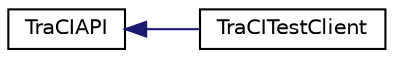digraph "Graphical Class Hierarchy"
{
  edge [fontname="Helvetica",fontsize="10",labelfontname="Helvetica",labelfontsize="10"];
  node [fontname="Helvetica",fontsize="10",shape=record];
  rankdir="LR";
  Node0 [label="TraCIAPI",height=0.2,width=0.4,color="black", fillcolor="white", style="filled",URL="$d8/d1c/class_tra_c_i_a_p_i.html",tooltip="C++ TraCI client API implementation. "];
  Node0 -> Node1 [dir="back",color="midnightblue",fontsize="10",style="solid",fontname="Helvetica"];
  Node1 [label="TraCITestClient",height=0.2,width=0.4,color="black", fillcolor="white", style="filled",URL="$df/ddf/class_tra_c_i_test_client.html",tooltip="A test execution class. "];
}
